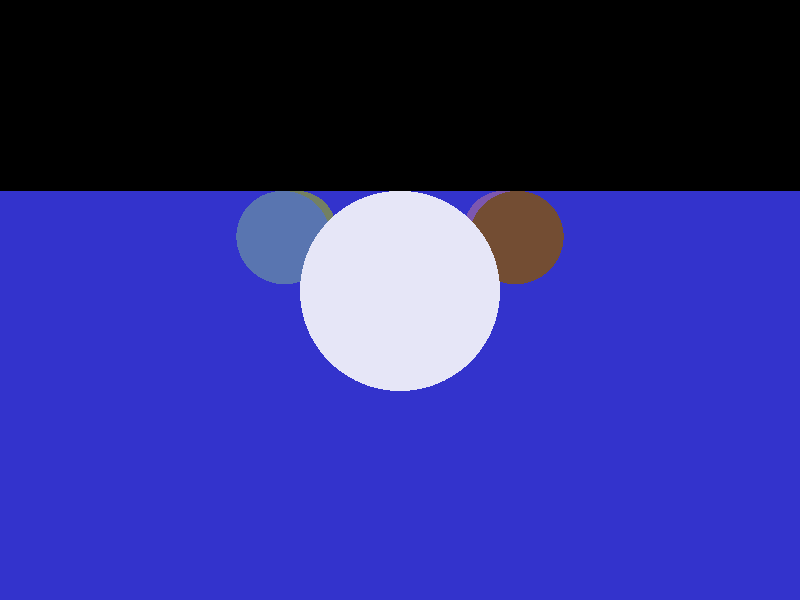 // cs174, assignment 1 sample file (RIGHT HANDED)

camera {
   location  <0, 2, 11>
      up        <0,  1,  0>
      right     <1.33333, 0,  0>
      look_at   <0, 0, 0>
}


//light_source {<-25, 15, 80> color rgb <1, 0, 0>}

//light_source {<25, 15, 80> color rgb <0, 1, 0>}

light_source {<0, 500, 0> color rgb <.5, .5, .5>}

sphere { <0, 1, 5>, 1
   pigment { color rgb <.9, .9, .97, .9>}
   finish {ambient 0.2 diffuse .5 specular .9 roughness .1 reflection 0.9 refraction 1 ior 0.9}
   translate <0, 0, 0>
}

sphere { <2.5, 1, -2>, 1
   pigment { color rgb <.35, 0.46, 0.69, .2>}
   finish {ambient 0.2 diffuse 0.86 specular 0.6 roughness .2 reflection 0.4}
   translate <0, 0, 0>
}

sphere { <2.7, 1, -5>, 1
   pigment { color rgb <.45, 0.5, 0.39, .2>}
   finish {ambient 0.2 diffuse 0.86 specular 0.6 roughness .2 reflection 0.4}
   translate <0, 0, 0>
}

sphere { <0, 1, -8>, 1
   pigment { color rgb <.85, 0.5, 0.64, .2>}
   finish {ambient 0.2 diffuse 0.86 specular 0.6 roughness .2 reflection 0.4}
   translate <0, 0, 0>
}

sphere { <-2.5, 1, -2>, 1
   pigment { color rgb <.45, 0.3, 0.2, .2>}
   finish {ambient 0.2 diffuse 0.86 specular 0.6 roughness .2 reflection 0.4}
   translate <0, 0, 0>
}

sphere { <-2.7, 1, -5>, 1
   pigment { color rgb <.485, 0.34, 0.69, .2>}
   finish {ambient 0.2 diffuse 0.86 specular 0.6 roughness .2 reflection 0.4}
   translate <0, 0, 0>
}

plane {<0, 1, 0>, 0
   pigment {color rgb <0.2, 0.2, 0.8, .2>}
   finish { ambient 0.4 diffuse 0.9 specular 0.4 roughness .2 reflection 0.1}
}
